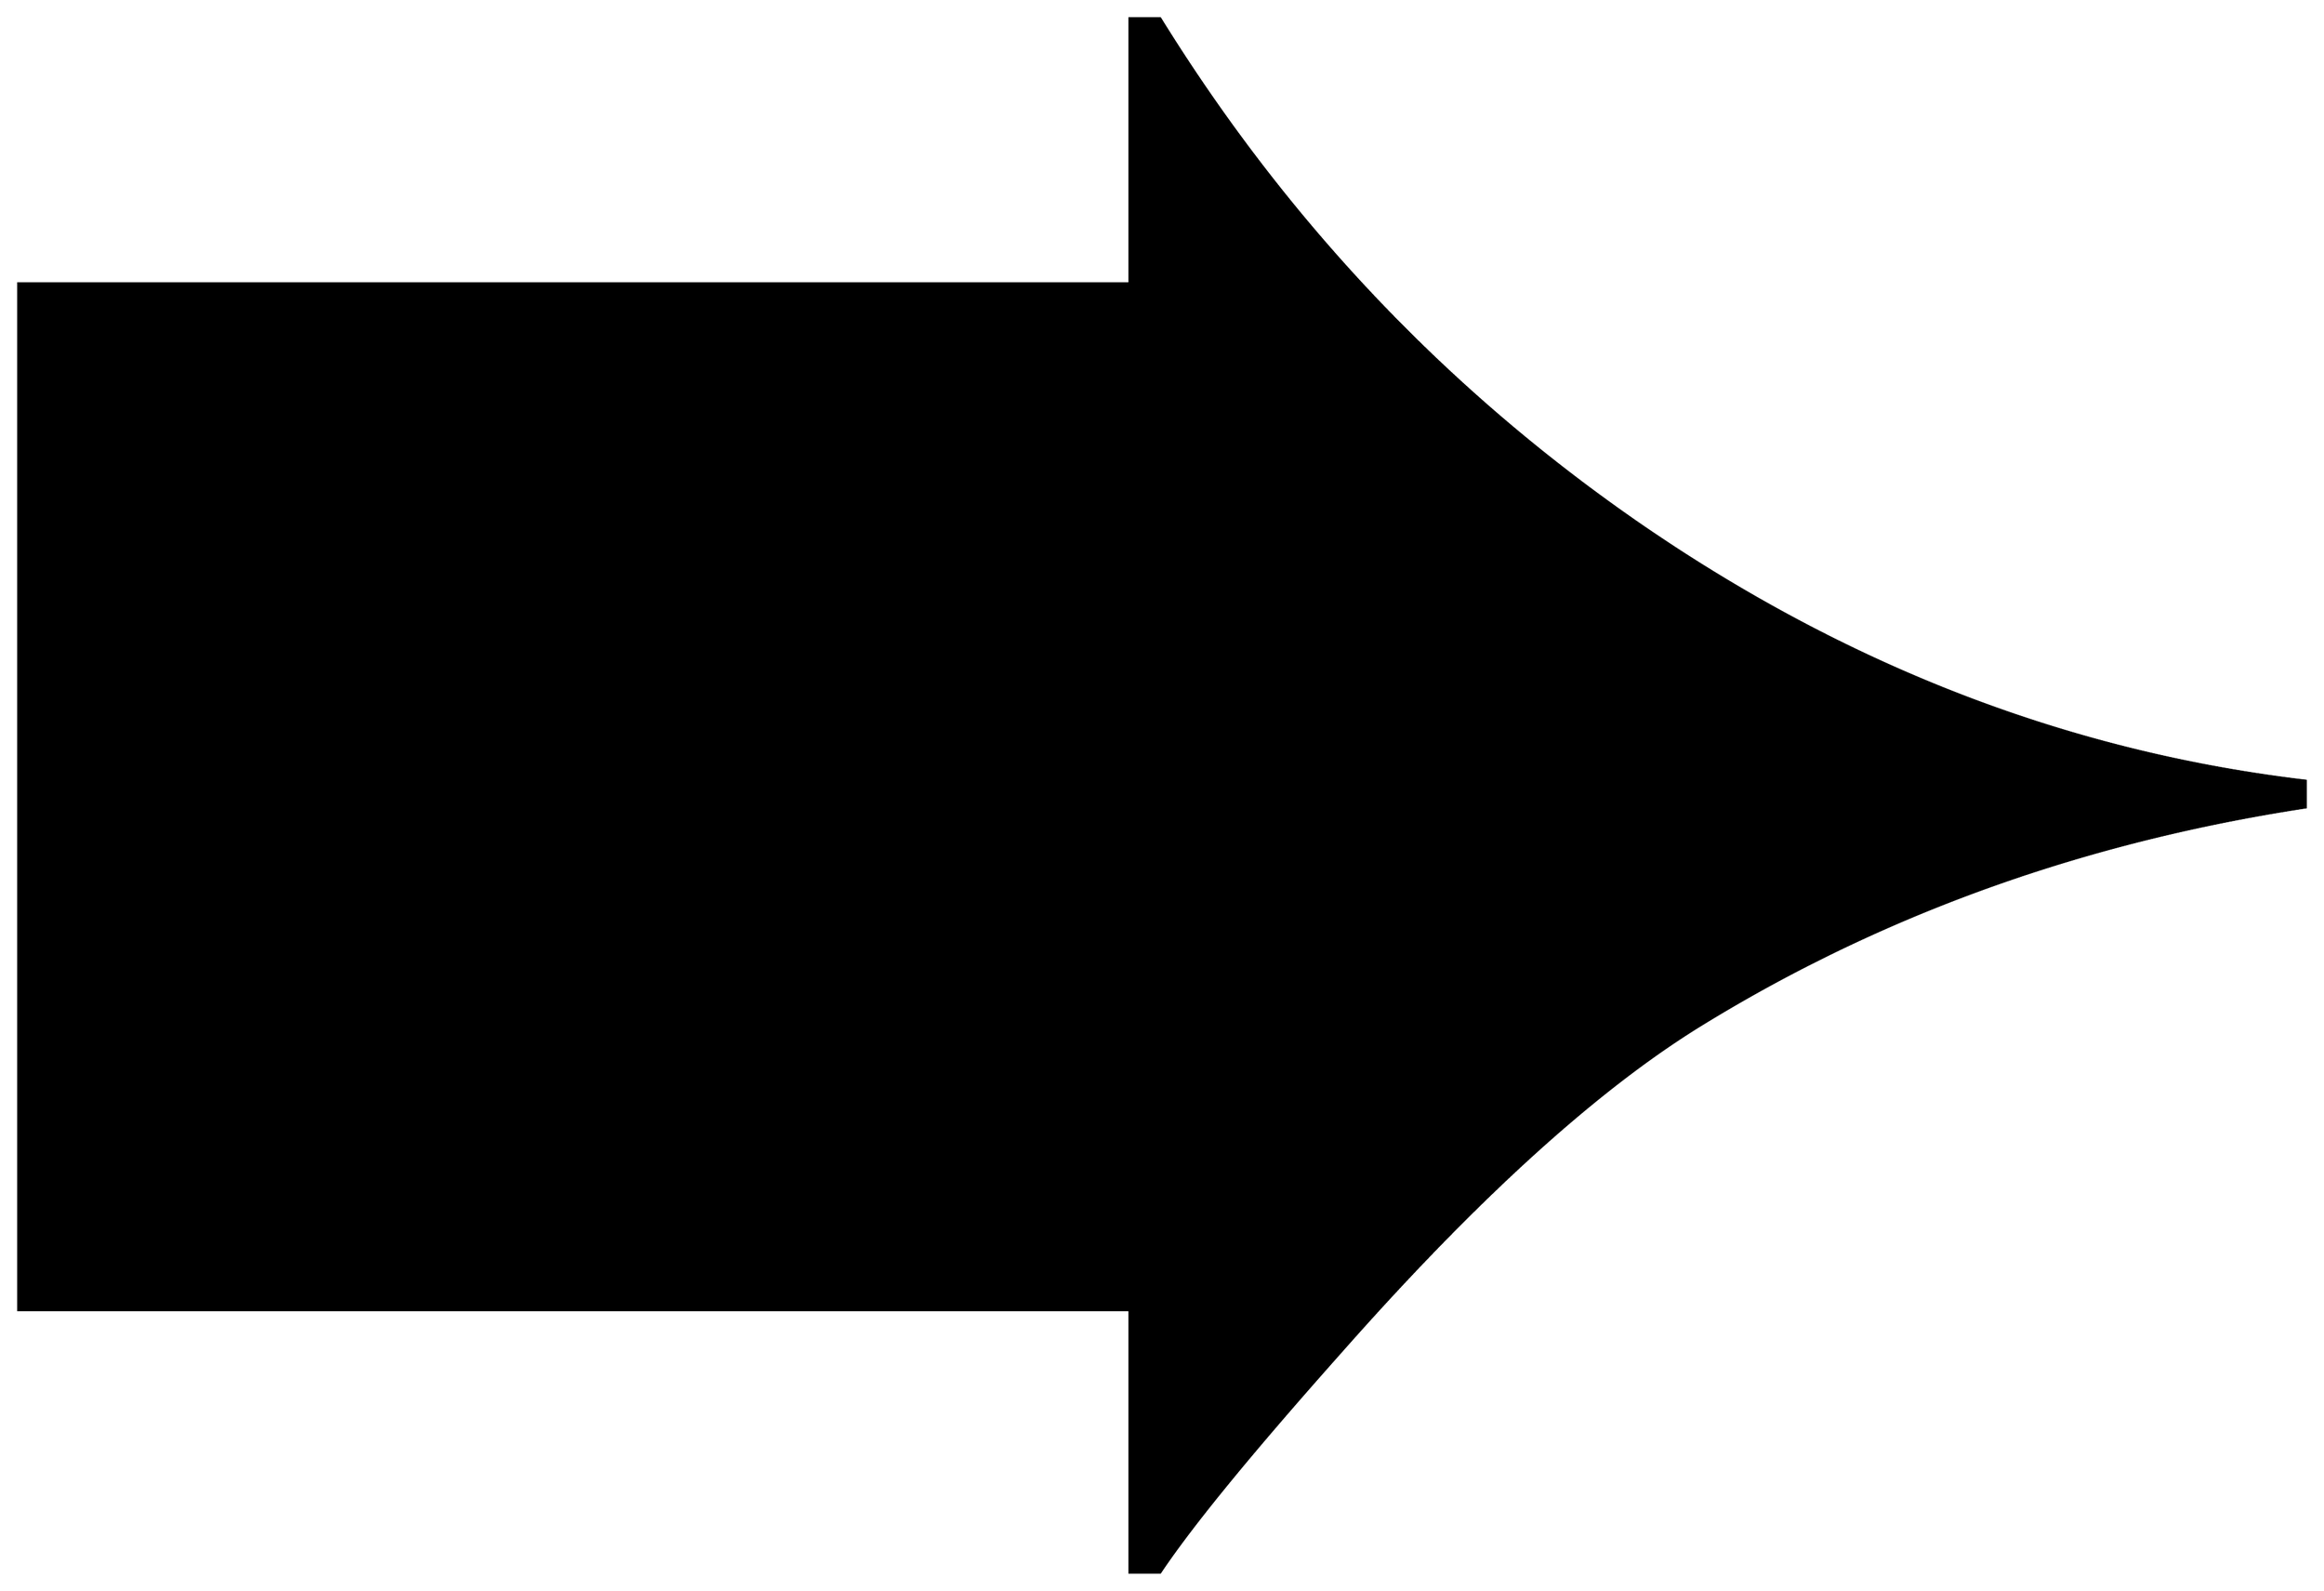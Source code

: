 


\begin{tikzpicture}[y=0.80pt, x=0.80pt, yscale=-1.0, xscale=1.0, inner sep=0pt, outer sep=0pt]
\begin{scope}[shift={(100.0,1834.0)},nonzero rule]
  \path[draw=.,fill=.,line width=1.600pt] (1765.0,-702.0) ..
    controls (1603.667,-677.333) and (1457.667,-625.0) ..
    (1327.0,-545.0) .. controls (1250.333,-498.333) and
    (1162.0,-418.333) .. (1062.0,-305.0) .. controls
    (997.333,-232.333) and (953.667,-179.0) .. (931.0,-145.0) --
    (909.0,-145.0) -- (909.0,-336.0) -- (100.0,-336.0) --
    (100.0,-1083.0) -- (909.0,-1083.0) -- (909.0,-1276.0) --
    (931.0,-1276.0) .. controls (1024.333,-1125.333) and
    (1143.0,-1001.0) .. (1287.0,-903.0) .. controls
    (1436.333,-801.667) and (1595.667,-741.0) .. (1765.0,-721.0) --
    (1765.0,-702.0) -- cycle;
\end{scope}

\end{tikzpicture}


